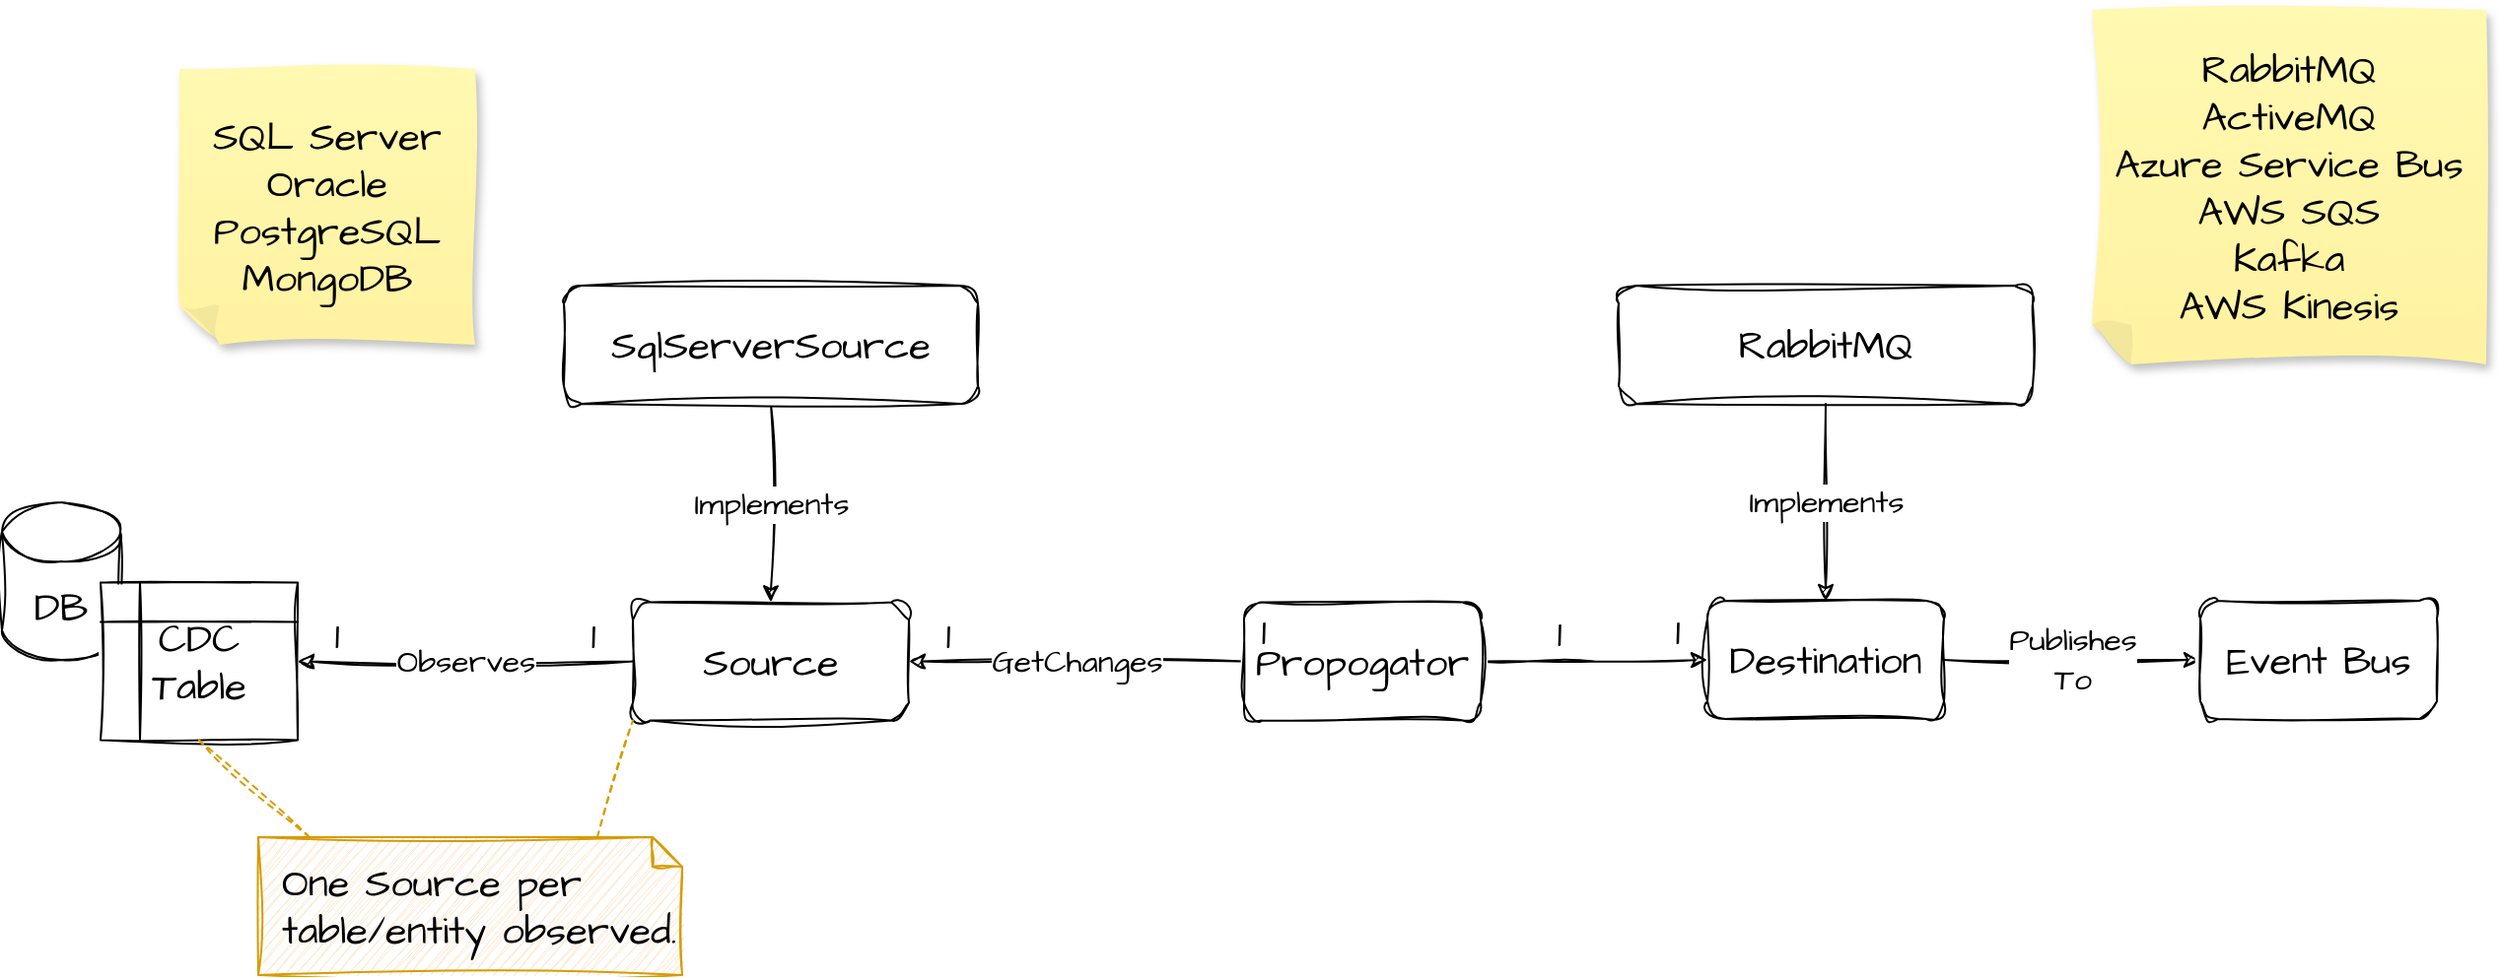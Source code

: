 <mxfile version="20.5.3" type="embed"><diagram id="yGcyJ_xj1IiXWu9tkZZP" name="Page-1"><mxGraphModel dx="753" dy="526" grid="1" gridSize="10" guides="1" tooltips="1" connect="1" arrows="1" fold="1" page="1" pageScale="1" pageWidth="1600" pageHeight="900" background="#ffffff" math="0" shadow="0"><root><mxCell id="0"/><mxCell id="1" parent="0"/><mxCell id="SmObyIpLe6l559C0gqHU-4" value="Observes" style="edgeStyle=orthogonalEdgeStyle;rounded=0;sketch=1;hachureGap=4;jiggle=2;curveFitting=1;orthogonalLoop=1;jettySize=auto;html=1;fontFamily=Architects Daughter;fontSource=https%3A%2F%2Ffonts.googleapis.com%2Fcss%3Ffamily%3DArchitects%2BDaughter;fontSize=16;entryX=1;entryY=0.5;entryDx=0;entryDy=0;" parent="1" source="SmObyIpLe6l559C0gqHU-1" target="SmObyIpLe6l559C0gqHU-28" edge="1"><mxGeometry relative="1" as="geometry"><mxPoint x="280" y="410" as="targetPoint"/></mxGeometry></mxCell><mxCell id="SmObyIpLe6l559C0gqHU-1" value="Source" style="rounded=1;whiteSpace=wrap;html=1;sketch=1;hachureGap=4;jiggle=2;curveFitting=1;fontFamily=Architects Daughter;fontSource=https%3A%2F%2Ffonts.googleapis.com%2Fcss%3Ffamily%3DArchitects%2BDaughter;fontSize=20;" parent="1" vertex="1"><mxGeometry x="380" y="370.75" width="140" height="60" as="geometry"/></mxCell><mxCell id="SmObyIpLe6l559C0gqHU-8" value="GetChanges" style="edgeStyle=orthogonalEdgeStyle;rounded=0;sketch=1;hachureGap=4;jiggle=2;curveFitting=1;orthogonalLoop=1;jettySize=auto;html=1;entryX=1;entryY=0.5;entryDx=0;entryDy=0;fontFamily=Architects Daughter;fontSource=https%3A%2F%2Ffonts.googleapis.com%2Fcss%3Ffamily%3DArchitects%2BDaughter;fontSize=16;exitX=0;exitY=0.5;exitDx=0;exitDy=0;" parent="1" source="SmObyIpLe6l559C0gqHU-17" target="SmObyIpLe6l559C0gqHU-1" edge="1"><mxGeometry relative="1" as="geometry"><mxPoint x="630" y="400" as="sourcePoint"/><mxPoint x="570.0" y="401.75" as="targetPoint"/></mxGeometry></mxCell><mxCell id="SmObyIpLe6l559C0gqHU-10" value="Publishes&lt;br&gt;To" style="edgeStyle=orthogonalEdgeStyle;rounded=0;sketch=1;hachureGap=4;jiggle=2;curveFitting=1;orthogonalLoop=1;jettySize=auto;html=1;fontFamily=Architects Daughter;fontSource=https%3A%2F%2Ffonts.googleapis.com%2Fcss%3Ffamily%3DArchitects%2BDaughter;fontSize=16;" parent="1" source="SmObyIpLe6l559C0gqHU-2" target="SmObyIpLe6l559C0gqHU-9" edge="1"><mxGeometry relative="1" as="geometry"/></mxCell><mxCell id="SmObyIpLe6l559C0gqHU-2" value="Destination" style="rounded=1;whiteSpace=wrap;html=1;sketch=1;hachureGap=4;jiggle=2;curveFitting=1;fontFamily=Architects Daughter;fontSource=https%3A%2F%2Ffonts.googleapis.com%2Fcss%3Ffamily%3DArchitects%2BDaughter;fontSize=20;" parent="1" vertex="1"><mxGeometry x="925" y="370" width="120" height="60" as="geometry"/></mxCell><mxCell id="SmObyIpLe6l559C0gqHU-3" value="DB" style="shape=cylinder3;whiteSpace=wrap;html=1;boundedLbl=1;backgroundOutline=1;size=15;sketch=1;hachureGap=4;jiggle=2;curveFitting=1;fontFamily=Architects Daughter;fontSource=https%3A%2F%2Ffonts.googleapis.com%2Fcss%3Ffamily%3DArchitects%2BDaughter;fontSize=20;" parent="1" vertex="1"><mxGeometry x="60" y="320" width="60" height="80" as="geometry"/></mxCell><mxCell id="SmObyIpLe6l559C0gqHU-9" value="Event Bus" style="rounded=1;whiteSpace=wrap;html=1;sketch=1;hachureGap=4;jiggle=2;curveFitting=1;fontFamily=Architects Daughter;fontSource=https%3A%2F%2Ffonts.googleapis.com%2Fcss%3Ffamily%3DArchitects%2BDaughter;fontSize=20;" parent="1" vertex="1"><mxGeometry x="1175" y="370" width="120" height="60" as="geometry"/></mxCell><mxCell id="SmObyIpLe6l559C0gqHU-12" value="Implements" style="edgeStyle=orthogonalEdgeStyle;rounded=0;sketch=1;hachureGap=4;jiggle=2;curveFitting=1;orthogonalLoop=1;jettySize=auto;html=1;entryX=0.5;entryY=0;entryDx=0;entryDy=0;fontFamily=Architects Daughter;fontSource=https%3A%2F%2Ffonts.googleapis.com%2Fcss%3Ffamily%3DArchitects%2BDaughter;fontSize=16;" parent="1" source="SmObyIpLe6l559C0gqHU-11" target="SmObyIpLe6l559C0gqHU-1" edge="1"><mxGeometry relative="1" as="geometry"/></mxCell><mxCell id="SmObyIpLe6l559C0gqHU-11" value="SqlServerSource" style="rounded=1;whiteSpace=wrap;html=1;sketch=1;hachureGap=4;jiggle=2;curveFitting=1;fontFamily=Architects Daughter;fontSource=https%3A%2F%2Ffonts.googleapis.com%2Fcss%3Ffamily%3DArchitects%2BDaughter;fontSize=20;" parent="1" vertex="1"><mxGeometry x="345" y="210" width="210" height="60" as="geometry"/></mxCell><mxCell id="SmObyIpLe6l559C0gqHU-14" value="Implements" style="edgeStyle=orthogonalEdgeStyle;rounded=0;sketch=1;hachureGap=4;jiggle=2;curveFitting=1;orthogonalLoop=1;jettySize=auto;html=1;fontFamily=Architects Daughter;fontSource=https%3A%2F%2Ffonts.googleapis.com%2Fcss%3Ffamily%3DArchitects%2BDaughter;fontSize=16;" parent="1" source="SmObyIpLe6l559C0gqHU-13" target="SmObyIpLe6l559C0gqHU-2" edge="1"><mxGeometry relative="1" as="geometry"/></mxCell><mxCell id="SmObyIpLe6l559C0gqHU-13" value="RabbitMQ" style="rounded=1;whiteSpace=wrap;html=1;sketch=1;hachureGap=4;jiggle=2;curveFitting=1;fontFamily=Architects Daughter;fontSource=https%3A%2F%2Ffonts.googleapis.com%2Fcss%3Ffamily%3DArchitects%2BDaughter;fontSize=20;" parent="1" vertex="1"><mxGeometry x="880" y="210" width="210" height="60" as="geometry"/></mxCell><mxCell id="SmObyIpLe6l559C0gqHU-18" style="edgeStyle=orthogonalEdgeStyle;rounded=0;sketch=1;hachureGap=4;jiggle=2;curveFitting=1;orthogonalLoop=1;jettySize=auto;html=1;fontFamily=Architects Daughter;fontSource=https%3A%2F%2Ffonts.googleapis.com%2Fcss%3Ffamily%3DArchitects%2BDaughter;fontSize=16;" parent="1" source="SmObyIpLe6l559C0gqHU-17" target="SmObyIpLe6l559C0gqHU-2" edge="1"><mxGeometry relative="1" as="geometry"/></mxCell><mxCell id="SmObyIpLe6l559C0gqHU-17" value="Propogator" style="rounded=1;whiteSpace=wrap;html=1;sketch=1;hachureGap=4;jiggle=2;curveFitting=1;fontFamily=Architects Daughter;fontSource=https%3A%2F%2Ffonts.googleapis.com%2Fcss%3Ffamily%3DArchitects%2BDaughter;fontSize=20;" parent="1" vertex="1"><mxGeometry x="690" y="370.75" width="120" height="60" as="geometry"/></mxCell><mxCell id="SmObyIpLe6l559C0gqHU-28" value="CDC&lt;br&gt;Table" style="shape=internalStorage;whiteSpace=wrap;html=1;backgroundOutline=1;sketch=1;hachureGap=4;jiggle=2;curveFitting=1;fontFamily=Architects Daughter;fontSource=https%3A%2F%2Ffonts.googleapis.com%2Fcss%3Ffamily%3DArchitects%2BDaughter;fontSize=20;" parent="1" vertex="1"><mxGeometry x="110" y="360.75" width="100" height="80" as="geometry"/></mxCell><mxCell id="SmObyIpLe6l559C0gqHU-29" value="One Source per table/entity observed." style="shape=note;size=15;align=left;spacingLeft=10;html=1;whiteSpace=wrap;sketch=1;hachureGap=4;jiggle=2;curveFitting=1;fontFamily=Architects Daughter;fontSource=https%3A%2F%2Ffonts.googleapis.com%2Fcss%3Ffamily%3DArchitects%2BDaughter;fontSize=20;fillColor=#ffe6cc;strokeColor=#d79b00;" parent="1" vertex="1"><mxGeometry x="190" y="490" width="215" height="70" as="geometry"/></mxCell><mxCell id="SmObyIpLe6l559C0gqHU-30" value="" style="edgeStyle=none;endArrow=none;exitX=0.4;exitY=0;dashed=1;html=1;rounded=0;sketch=1;hachureGap=4;jiggle=2;curveFitting=1;fontFamily=Architects Daughter;fontSource=https%3A%2F%2Ffonts.googleapis.com%2Fcss%3Ffamily%3DArchitects%2BDaughter;fontSize=16;fillColor=#ffe6cc;strokeColor=#d79b00;entryX=0.5;entryY=1;entryDx=0;entryDy=0;" parent="1" target="SmObyIpLe6l559C0gqHU-28" edge="1"><mxGeometry x="1" relative="1" as="geometry"><mxPoint x="125" y="510" as="targetPoint"/><mxPoint x="216" y="490" as="sourcePoint"/></mxGeometry></mxCell><mxCell id="SmObyIpLe6l559C0gqHU-31" value="" style="edgeStyle=none;endArrow=none;exitX=0.8;exitY=0;dashed=1;html=1;rounded=0;sketch=1;hachureGap=4;jiggle=2;curveFitting=1;fontFamily=Architects Daughter;fontSource=https%3A%2F%2Ffonts.googleapis.com%2Fcss%3Ffamily%3DArchitects%2BDaughter;fontSize=16;fillColor=#ffe6cc;strokeColor=#d79b00;entryX=0;entryY=1;entryDx=0;entryDy=0;" parent="1" source="SmObyIpLe6l559C0gqHU-29" target="SmObyIpLe6l559C0gqHU-1" edge="1"><mxGeometry x="1" relative="1" as="geometry"><mxPoint x="345" y="510" as="targetPoint"/></mxGeometry></mxCell><mxCell id="SmObyIpLe6l559C0gqHU-32" value="1" style="text;html=1;strokeColor=none;fillColor=none;align=center;verticalAlign=middle;whiteSpace=wrap;rounded=0;sketch=1;hachureGap=4;jiggle=2;curveFitting=1;fontFamily=Architects Daughter;fontSource=https%3A%2F%2Ffonts.googleapis.com%2Fcss%3Ffamily%3DArchitects%2BDaughter;fontSize=20;" parent="1" vertex="1"><mxGeometry x="220" y="372" width="20" height="30" as="geometry"/></mxCell><mxCell id="SmObyIpLe6l559C0gqHU-33" value="1" style="text;html=1;strokeColor=none;fillColor=none;align=center;verticalAlign=middle;whiteSpace=wrap;rounded=0;sketch=1;hachureGap=4;jiggle=2;curveFitting=1;fontFamily=Architects Daughter;fontSource=https%3A%2F%2Ffonts.googleapis.com%2Fcss%3Ffamily%3DArchitects%2BDaughter;fontSize=20;" parent="1" vertex="1"><mxGeometry x="350" y="372" width="20" height="30" as="geometry"/></mxCell><mxCell id="SmObyIpLe6l559C0gqHU-35" value="1" style="text;html=1;strokeColor=none;fillColor=none;align=center;verticalAlign=middle;whiteSpace=wrap;rounded=0;sketch=1;hachureGap=4;jiggle=2;curveFitting=1;fontFamily=Architects Daughter;fontSource=https%3A%2F%2Ffonts.googleapis.com%2Fcss%3Ffamily%3DArchitects%2BDaughter;fontSize=20;" parent="1" vertex="1"><mxGeometry x="840" y="370.75" width="20" height="30" as="geometry"/></mxCell><mxCell id="SmObyIpLe6l559C0gqHU-37" value="1" style="text;html=1;strokeColor=none;fillColor=none;align=center;verticalAlign=middle;whiteSpace=wrap;rounded=0;sketch=1;hachureGap=4;jiggle=2;curveFitting=1;fontFamily=Architects Daughter;fontSource=https%3A%2F%2Ffonts.googleapis.com%2Fcss%3Ffamily%3DArchitects%2BDaughter;fontSize=20;" parent="1" vertex="1"><mxGeometry x="900" y="370" width="20" height="30" as="geometry"/></mxCell><mxCell id="SmObyIpLe6l559C0gqHU-45" value="SQL Server&lt;br&gt;Oracle&lt;br&gt;PostgreSQL&lt;br&gt;MongoDB" style="shape=note;whiteSpace=wrap;html=1;backgroundOutline=1;fontColor=#000000;darkOpacity=0.05;fillColor=#FFF9B2;strokeColor=none;fillStyle=solid;direction=west;gradientDirection=north;gradientColor=#FFF2A1;shadow=1;size=20;pointerEvents=1;sketch=1;hachureGap=4;jiggle=2;curveFitting=1;fontFamily=Architects Daughter;fontSource=https%3A%2F%2Ffonts.googleapis.com%2Fcss%3Ffamily%3DArchitects%2BDaughter;fontSize=20;" parent="1" vertex="1"><mxGeometry x="150" y="100" width="150" height="140" as="geometry"/></mxCell><mxCell id="SmObyIpLe6l559C0gqHU-46" value="RabbitMQ&lt;br&gt;ActiveMQ&lt;br&gt;Azure Service Bus&lt;br&gt;AWS SQS&lt;br&gt;Kafka&lt;br&gt;AWS Kinesis" style="shape=note;whiteSpace=wrap;html=1;backgroundOutline=1;fontColor=#000000;darkOpacity=0.05;fillColor=#FFF9B2;strokeColor=none;fillStyle=solid;direction=west;gradientDirection=north;gradientColor=#FFF2A1;shadow=1;size=20;pointerEvents=1;sketch=1;hachureGap=4;jiggle=2;curveFitting=1;fontFamily=Architects Daughter;fontSource=https%3A%2F%2Ffonts.googleapis.com%2Fcss%3Ffamily%3DArchitects%2BDaughter;fontSize=20;" parent="1" vertex="1"><mxGeometry x="1120" y="70" width="200" height="180" as="geometry"/></mxCell><mxCell id="2" value="1" style="text;html=1;strokeColor=none;fillColor=none;align=center;verticalAlign=middle;whiteSpace=wrap;rounded=0;sketch=1;hachureGap=4;jiggle=2;curveFitting=1;fontFamily=Architects Daughter;fontSource=https%3A%2F%2Ffonts.googleapis.com%2Fcss%3Ffamily%3DArchitects%2BDaughter;fontSize=20;" vertex="1" parent="1"><mxGeometry x="530" y="372" width="20" height="30" as="geometry"/></mxCell><mxCell id="3" value="1" style="text;html=1;strokeColor=none;fillColor=none;align=center;verticalAlign=middle;whiteSpace=wrap;rounded=0;sketch=1;hachureGap=4;jiggle=2;curveFitting=1;fontFamily=Architects Daughter;fontSource=https%3A%2F%2Ffonts.googleapis.com%2Fcss%3Ffamily%3DArchitects%2BDaughter;fontSize=20;" vertex="1" parent="1"><mxGeometry x="690" y="370" width="20" height="30" as="geometry"/></mxCell></root></mxGraphModel></diagram></mxfile>